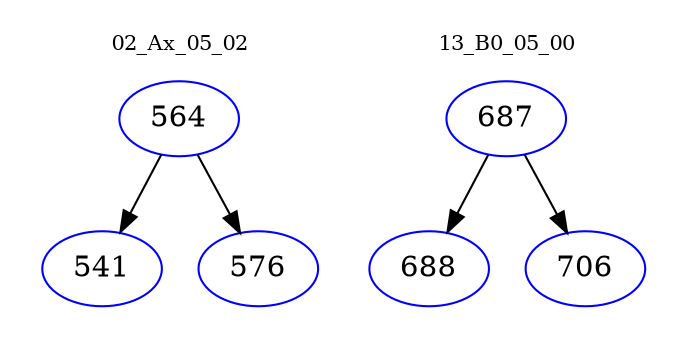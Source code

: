 digraph{
subgraph cluster_0 {
color = white
label = "02_Ax_05_02";
fontsize=10;
T0_564 [label="564", color="blue"]
T0_564 -> T0_541 [color="black"]
T0_541 [label="541", color="blue"]
T0_564 -> T0_576 [color="black"]
T0_576 [label="576", color="blue"]
}
subgraph cluster_1 {
color = white
label = "13_B0_05_00";
fontsize=10;
T1_687 [label="687", color="blue"]
T1_687 -> T1_688 [color="black"]
T1_688 [label="688", color="blue"]
T1_687 -> T1_706 [color="black"]
T1_706 [label="706", color="blue"]
}
}

